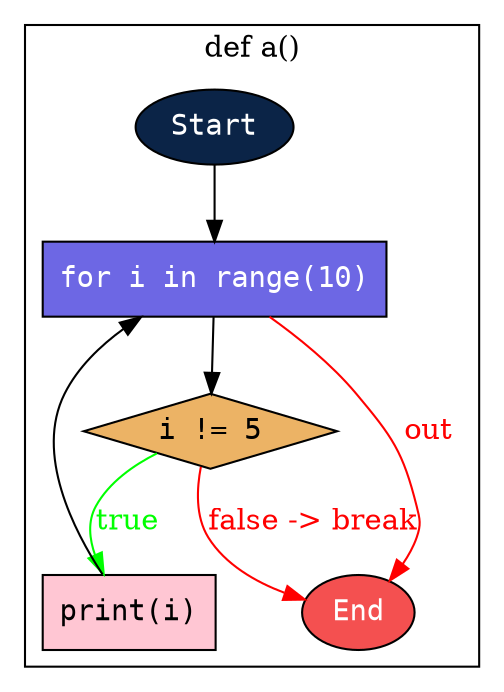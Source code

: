 digraph my_graph {
bgcolor="white"
node [fontname="courier"]

LStart_a [shape=ellipse] [label="Start"] [type="START"] [style=filled fillcolor="#0B2447" fontcolor=white]
L2 [shape=rect] [label="for i in range(10)"] [type="LOOP"] [style=filled fillcolor="#6D67E4" fontcolor=white]
L3 [shape=diamond] [label="i != 5"] [type="CONDITIONS"] [style=filled fillcolor="#ECB365" fontcolor=black]
L4 [shape=rect] [label="print(i)
"] [type="STATEMENT"] [style=filled fillcolor="#FFC6D3" fontcolor=black]


L999999 [shape=ellipse] [label="End"] [type="END"] [style=filled fillcolor="#F45050" fontcolor=white]

subgraph cluster_a {
label = "def a()";

LStart_a -> L2    [source="@current_to_next"]
L2 -> L3    [source="@loop_to_next"]
L4 -> L2    [source="@prev_node_of_else_to_loop"]

L2 -> L999999 [color=red] [fontcolor=red] [label="out"] [source="@end_loop_to_end"]
L3 -> L4 [color=green] [fontcolor=green] [label="true"] [source="@if_to_next_node"]


L3 -> L999999 [color=red] [fontcolor=red] [label="false -> break"] [source="@break_to_end_node"]
}


}
